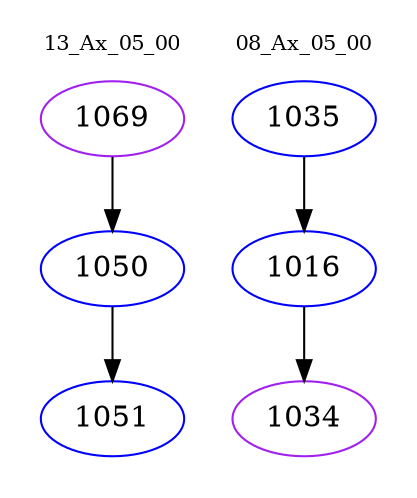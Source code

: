 digraph{
subgraph cluster_0 {
color = white
label = "13_Ax_05_00";
fontsize=10;
T0_1069 [label="1069", color="purple"]
T0_1069 -> T0_1050 [color="black"]
T0_1050 [label="1050", color="blue"]
T0_1050 -> T0_1051 [color="black"]
T0_1051 [label="1051", color="blue"]
}
subgraph cluster_1 {
color = white
label = "08_Ax_05_00";
fontsize=10;
T1_1035 [label="1035", color="blue"]
T1_1035 -> T1_1016 [color="black"]
T1_1016 [label="1016", color="blue"]
T1_1016 -> T1_1034 [color="black"]
T1_1034 [label="1034", color="purple"]
}
}
